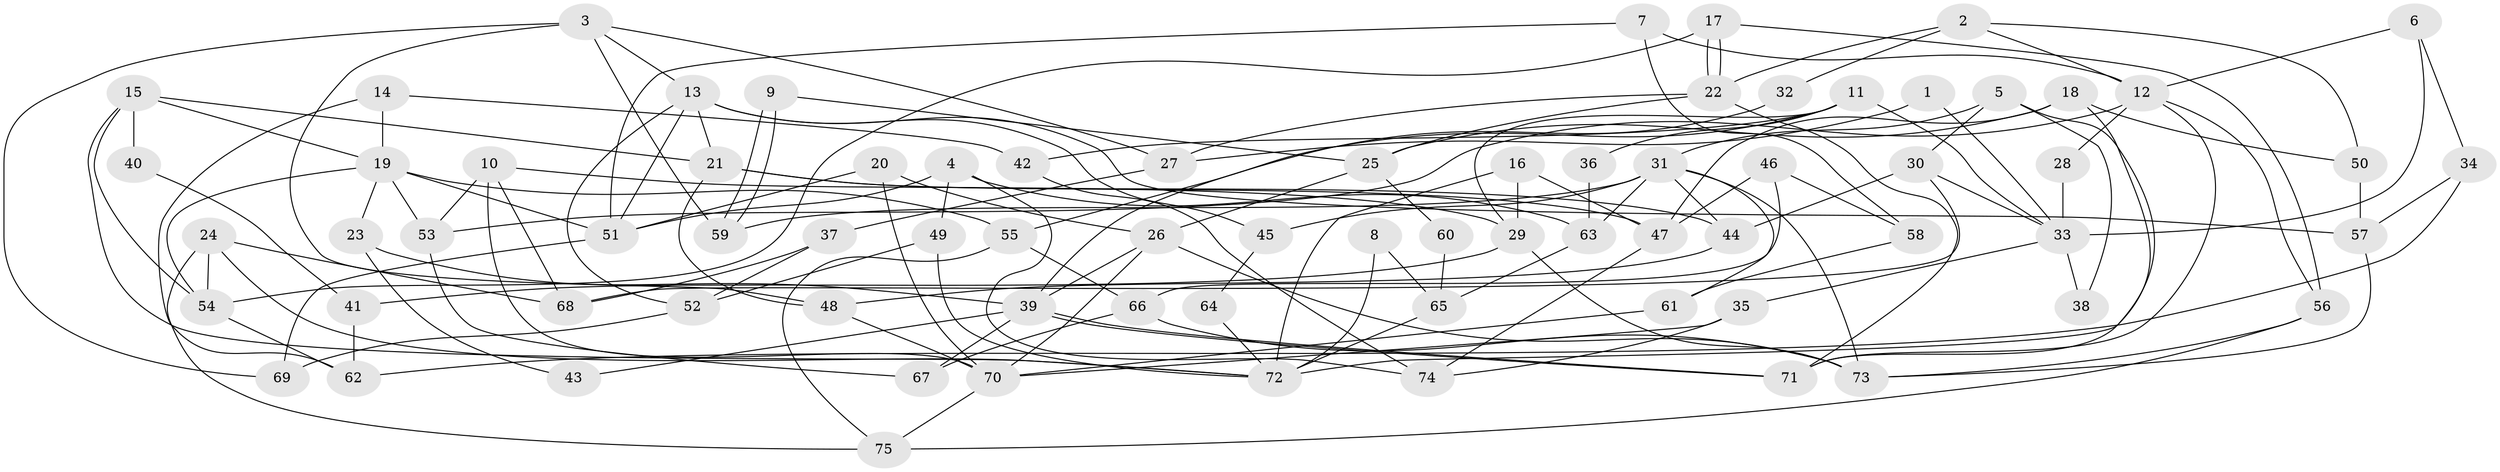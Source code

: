 // Generated by graph-tools (version 1.1) at 2025/48/03/09/25 04:48:57]
// undirected, 75 vertices, 150 edges
graph export_dot {
graph [start="1"]
  node [color=gray90,style=filled];
  1;
  2;
  3;
  4;
  5;
  6;
  7;
  8;
  9;
  10;
  11;
  12;
  13;
  14;
  15;
  16;
  17;
  18;
  19;
  20;
  21;
  22;
  23;
  24;
  25;
  26;
  27;
  28;
  29;
  30;
  31;
  32;
  33;
  34;
  35;
  36;
  37;
  38;
  39;
  40;
  41;
  42;
  43;
  44;
  45;
  46;
  47;
  48;
  49;
  50;
  51;
  52;
  53;
  54;
  55;
  56;
  57;
  58;
  59;
  60;
  61;
  62;
  63;
  64;
  65;
  66;
  67;
  68;
  69;
  70;
  71;
  72;
  73;
  74;
  75;
  1 -- 27;
  1 -- 33;
  2 -- 22;
  2 -- 12;
  2 -- 32;
  2 -- 50;
  3 -- 48;
  3 -- 13;
  3 -- 27;
  3 -- 59;
  3 -- 69;
  4 -- 74;
  4 -- 49;
  4 -- 51;
  4 -- 63;
  5 -- 30;
  5 -- 71;
  5 -- 31;
  5 -- 38;
  6 -- 33;
  6 -- 12;
  6 -- 34;
  7 -- 51;
  7 -- 58;
  7 -- 12;
  8 -- 72;
  8 -- 65;
  9 -- 25;
  9 -- 59;
  9 -- 59;
  10 -- 53;
  10 -- 70;
  10 -- 29;
  10 -- 68;
  11 -- 55;
  11 -- 29;
  11 -- 33;
  11 -- 36;
  11 -- 42;
  12 -- 53;
  12 -- 28;
  12 -- 56;
  12 -- 71;
  13 -- 21;
  13 -- 52;
  13 -- 45;
  13 -- 51;
  13 -- 57;
  14 -- 62;
  14 -- 19;
  14 -- 42;
  15 -- 72;
  15 -- 54;
  15 -- 19;
  15 -- 21;
  15 -- 40;
  16 -- 29;
  16 -- 72;
  16 -- 47;
  17 -- 56;
  17 -- 22;
  17 -- 22;
  17 -- 54;
  18 -- 47;
  18 -- 25;
  18 -- 50;
  18 -- 72;
  19 -- 51;
  19 -- 23;
  19 -- 53;
  19 -- 54;
  19 -- 55;
  20 -- 70;
  20 -- 51;
  20 -- 26;
  21 -- 44;
  21 -- 47;
  21 -- 48;
  22 -- 71;
  22 -- 25;
  22 -- 27;
  23 -- 39;
  23 -- 43;
  24 -- 54;
  24 -- 75;
  24 -- 68;
  24 -- 72;
  25 -- 26;
  25 -- 60;
  26 -- 73;
  26 -- 39;
  26 -- 70;
  27 -- 37;
  28 -- 33;
  29 -- 73;
  29 -- 41;
  30 -- 68;
  30 -- 33;
  30 -- 44;
  31 -- 59;
  31 -- 44;
  31 -- 45;
  31 -- 61;
  31 -- 63;
  31 -- 73;
  32 -- 39;
  33 -- 35;
  33 -- 38;
  34 -- 57;
  34 -- 62;
  35 -- 74;
  35 -- 70;
  36 -- 63;
  37 -- 68;
  37 -- 52;
  39 -- 71;
  39 -- 71;
  39 -- 43;
  39 -- 67;
  40 -- 41;
  41 -- 62;
  42 -- 74;
  44 -- 48;
  45 -- 64;
  46 -- 47;
  46 -- 66;
  46 -- 58;
  47 -- 74;
  48 -- 70;
  49 -- 72;
  49 -- 52;
  50 -- 57;
  51 -- 69;
  52 -- 69;
  53 -- 67;
  54 -- 62;
  55 -- 75;
  55 -- 66;
  56 -- 73;
  56 -- 75;
  57 -- 73;
  58 -- 61;
  60 -- 65;
  61 -- 70;
  63 -- 65;
  64 -- 72;
  65 -- 72;
  66 -- 73;
  66 -- 67;
  70 -- 75;
}
